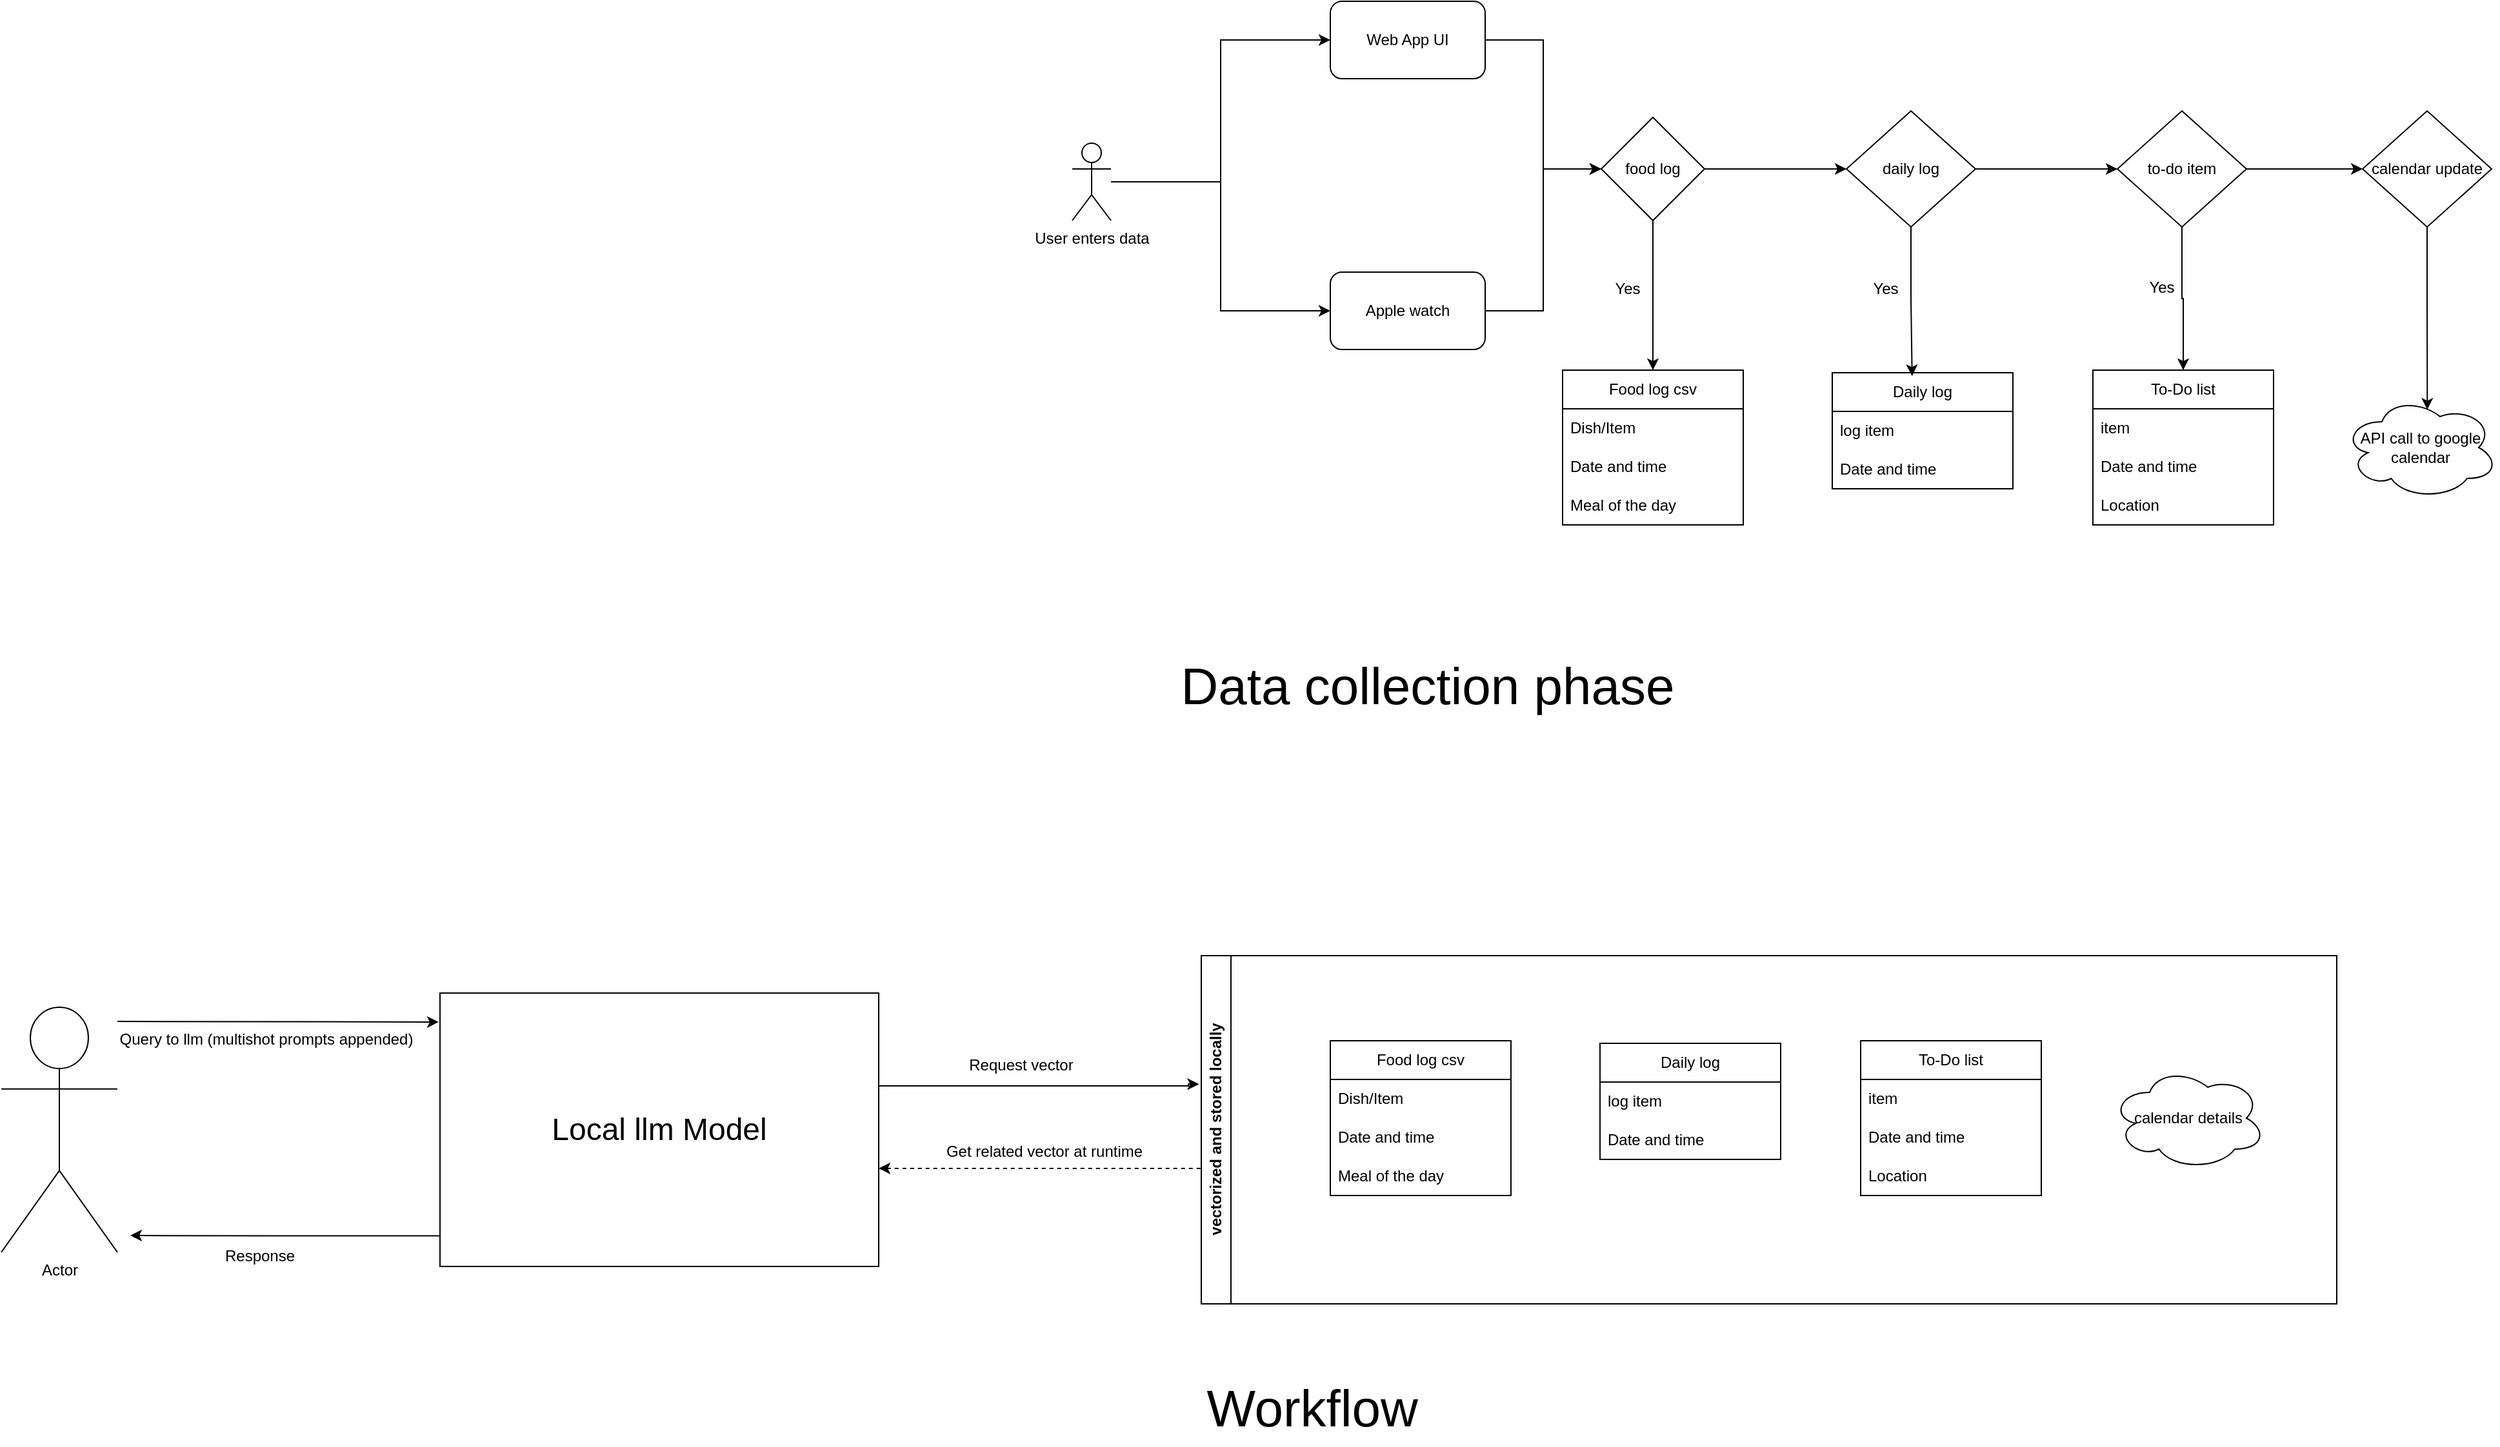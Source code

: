<mxfile version="24.7.7">
  <diagram id="R2lEEEUBdFMjLlhIrx00" name="Page-1">
    <mxGraphModel dx="1393" dy="344" grid="1" gridSize="10" guides="1" tooltips="1" connect="1" arrows="1" fold="1" page="1" pageScale="1" pageWidth="850" pageHeight="1100" math="0" shadow="0" extFonts="Permanent Marker^https://fonts.googleapis.com/css?family=Permanent+Marker">
      <root>
        <mxCell id="0" />
        <mxCell id="1" parent="0" />
        <mxCell id="le42ke26sphdWWmwivsr-32" style="edgeStyle=orthogonalEdgeStyle;rounded=0;orthogonalLoop=1;jettySize=auto;html=1;entryX=0;entryY=0.5;entryDx=0;entryDy=0;" edge="1" parent="1" source="le42ke26sphdWWmwivsr-1" target="le42ke26sphdWWmwivsr-31">
          <mxGeometry relative="1" as="geometry" />
        </mxCell>
        <mxCell id="le42ke26sphdWWmwivsr-1" value="Web App UI" style="rounded=1;whiteSpace=wrap;html=1;" vertex="1" parent="1">
          <mxGeometry x="460" y="210" width="120" height="60" as="geometry" />
        </mxCell>
        <mxCell id="le42ke26sphdWWmwivsr-33" style="edgeStyle=orthogonalEdgeStyle;rounded=0;orthogonalLoop=1;jettySize=auto;html=1;entryX=0;entryY=0.5;entryDx=0;entryDy=0;" edge="1" parent="1" source="le42ke26sphdWWmwivsr-2" target="le42ke26sphdWWmwivsr-31">
          <mxGeometry relative="1" as="geometry" />
        </mxCell>
        <mxCell id="le42ke26sphdWWmwivsr-2" value="Apple watch" style="rounded=1;whiteSpace=wrap;html=1;" vertex="1" parent="1">
          <mxGeometry x="460" y="420" width="120" height="60" as="geometry" />
        </mxCell>
        <mxCell id="le42ke26sphdWWmwivsr-6" style="edgeStyle=orthogonalEdgeStyle;rounded=0;orthogonalLoop=1;jettySize=auto;html=1;entryX=0;entryY=0.5;entryDx=0;entryDy=0;" edge="1" parent="1" source="le42ke26sphdWWmwivsr-3" target="le42ke26sphdWWmwivsr-1">
          <mxGeometry relative="1" as="geometry" />
        </mxCell>
        <mxCell id="le42ke26sphdWWmwivsr-7" style="edgeStyle=orthogonalEdgeStyle;rounded=0;orthogonalLoop=1;jettySize=auto;html=1;entryX=0;entryY=0.5;entryDx=0;entryDy=0;" edge="1" parent="1" source="le42ke26sphdWWmwivsr-3" target="le42ke26sphdWWmwivsr-2">
          <mxGeometry relative="1" as="geometry" />
        </mxCell>
        <mxCell id="le42ke26sphdWWmwivsr-3" value="User enters data" style="shape=umlActor;verticalLabelPosition=bottom;verticalAlign=top;html=1;outlineConnect=0;" vertex="1" parent="1">
          <mxGeometry x="260" y="320" width="30" height="60" as="geometry" />
        </mxCell>
        <mxCell id="le42ke26sphdWWmwivsr-18" value="Food log csv" style="swimlane;fontStyle=0;childLayout=stackLayout;horizontal=1;startSize=30;horizontalStack=0;resizeParent=1;resizeParentMax=0;resizeLast=0;collapsible=1;marginBottom=0;whiteSpace=wrap;html=1;" vertex="1" parent="1">
          <mxGeometry x="640" y="496" width="140" height="120" as="geometry" />
        </mxCell>
        <mxCell id="le42ke26sphdWWmwivsr-19" value="Dish/Item" style="text;strokeColor=none;fillColor=none;align=left;verticalAlign=middle;spacingLeft=4;spacingRight=4;overflow=hidden;points=[[0,0.5],[1,0.5]];portConstraint=eastwest;rotatable=0;whiteSpace=wrap;html=1;" vertex="1" parent="le42ke26sphdWWmwivsr-18">
          <mxGeometry y="30" width="140" height="30" as="geometry" />
        </mxCell>
        <mxCell id="le42ke26sphdWWmwivsr-20" value="Date and time" style="text;strokeColor=none;fillColor=none;align=left;verticalAlign=middle;spacingLeft=4;spacingRight=4;overflow=hidden;points=[[0,0.5],[1,0.5]];portConstraint=eastwest;rotatable=0;whiteSpace=wrap;html=1;" vertex="1" parent="le42ke26sphdWWmwivsr-18">
          <mxGeometry y="60" width="140" height="30" as="geometry" />
        </mxCell>
        <mxCell id="le42ke26sphdWWmwivsr-21" value="Meal of the day" style="text;strokeColor=none;fillColor=none;align=left;verticalAlign=middle;spacingLeft=4;spacingRight=4;overflow=hidden;points=[[0,0.5],[1,0.5]];portConstraint=eastwest;rotatable=0;whiteSpace=wrap;html=1;" vertex="1" parent="le42ke26sphdWWmwivsr-18">
          <mxGeometry y="90" width="140" height="30" as="geometry" />
        </mxCell>
        <mxCell id="le42ke26sphdWWmwivsr-22" value="Daily log" style="swimlane;fontStyle=0;childLayout=stackLayout;horizontal=1;startSize=30;horizontalStack=0;resizeParent=1;resizeParentMax=0;resizeLast=0;collapsible=1;marginBottom=0;whiteSpace=wrap;html=1;" vertex="1" parent="1">
          <mxGeometry x="849" y="498" width="140" height="90" as="geometry" />
        </mxCell>
        <mxCell id="le42ke26sphdWWmwivsr-23" value="log item" style="text;strokeColor=none;fillColor=none;align=left;verticalAlign=middle;spacingLeft=4;spacingRight=4;overflow=hidden;points=[[0,0.5],[1,0.5]];portConstraint=eastwest;rotatable=0;whiteSpace=wrap;html=1;" vertex="1" parent="le42ke26sphdWWmwivsr-22">
          <mxGeometry y="30" width="140" height="30" as="geometry" />
        </mxCell>
        <mxCell id="le42ke26sphdWWmwivsr-24" value="Date and time" style="text;strokeColor=none;fillColor=none;align=left;verticalAlign=middle;spacingLeft=4;spacingRight=4;overflow=hidden;points=[[0,0.5],[1,0.5]];portConstraint=eastwest;rotatable=0;whiteSpace=wrap;html=1;" vertex="1" parent="le42ke26sphdWWmwivsr-22">
          <mxGeometry y="60" width="140" height="30" as="geometry" />
        </mxCell>
        <mxCell id="le42ke26sphdWWmwivsr-26" value="To-Do list" style="swimlane;fontStyle=0;childLayout=stackLayout;horizontal=1;startSize=30;horizontalStack=0;resizeParent=1;resizeParentMax=0;resizeLast=0;collapsible=1;marginBottom=0;whiteSpace=wrap;html=1;" vertex="1" parent="1">
          <mxGeometry x="1051" y="496" width="140" height="120" as="geometry" />
        </mxCell>
        <mxCell id="le42ke26sphdWWmwivsr-27" value="item" style="text;strokeColor=none;fillColor=none;align=left;verticalAlign=middle;spacingLeft=4;spacingRight=4;overflow=hidden;points=[[0,0.5],[1,0.5]];portConstraint=eastwest;rotatable=0;whiteSpace=wrap;html=1;" vertex="1" parent="le42ke26sphdWWmwivsr-26">
          <mxGeometry y="30" width="140" height="30" as="geometry" />
        </mxCell>
        <mxCell id="le42ke26sphdWWmwivsr-28" value="Date and time" style="text;strokeColor=none;fillColor=none;align=left;verticalAlign=middle;spacingLeft=4;spacingRight=4;overflow=hidden;points=[[0,0.5],[1,0.5]];portConstraint=eastwest;rotatable=0;whiteSpace=wrap;html=1;" vertex="1" parent="le42ke26sphdWWmwivsr-26">
          <mxGeometry y="60" width="140" height="30" as="geometry" />
        </mxCell>
        <mxCell id="le42ke26sphdWWmwivsr-29" value="Location" style="text;strokeColor=none;fillColor=none;align=left;verticalAlign=middle;spacingLeft=4;spacingRight=4;overflow=hidden;points=[[0,0.5],[1,0.5]];portConstraint=eastwest;rotatable=0;whiteSpace=wrap;html=1;" vertex="1" parent="le42ke26sphdWWmwivsr-26">
          <mxGeometry y="90" width="140" height="30" as="geometry" />
        </mxCell>
        <mxCell id="le42ke26sphdWWmwivsr-30" value="&lt;font style=&quot;font-size: 40px;&quot;&gt;Data collection phase&lt;/font&gt;" style="text;html=1;align=center;verticalAlign=middle;resizable=0;points=[];autosize=1;strokeColor=none;fillColor=none;" vertex="1" parent="1">
          <mxGeometry x="330" y="710" width="410" height="60" as="geometry" />
        </mxCell>
        <mxCell id="le42ke26sphdWWmwivsr-36" style="edgeStyle=orthogonalEdgeStyle;rounded=0;orthogonalLoop=1;jettySize=auto;html=1;exitX=1;exitY=0.5;exitDx=0;exitDy=0;entryX=0;entryY=0.5;entryDx=0;entryDy=0;" edge="1" parent="1" source="le42ke26sphdWWmwivsr-31" target="le42ke26sphdWWmwivsr-38">
          <mxGeometry relative="1" as="geometry">
            <mxPoint x="820" y="440" as="targetPoint" />
            <Array as="points">
              <mxPoint x="860" y="340" />
            </Array>
          </mxGeometry>
        </mxCell>
        <mxCell id="le42ke26sphdWWmwivsr-31" value="food log" style="rhombus;whiteSpace=wrap;html=1;" vertex="1" parent="1">
          <mxGeometry x="670" y="300" width="80" height="80" as="geometry" />
        </mxCell>
        <mxCell id="le42ke26sphdWWmwivsr-34" style="edgeStyle=orthogonalEdgeStyle;rounded=0;orthogonalLoop=1;jettySize=auto;html=1;entryX=0.5;entryY=0;entryDx=0;entryDy=0;" edge="1" parent="1" source="le42ke26sphdWWmwivsr-31" target="le42ke26sphdWWmwivsr-18">
          <mxGeometry relative="1" as="geometry" />
        </mxCell>
        <mxCell id="le42ke26sphdWWmwivsr-35" value="Yes" style="text;html=1;align=center;verticalAlign=middle;resizable=0;points=[];autosize=1;strokeColor=none;fillColor=none;" vertex="1" parent="1">
          <mxGeometry x="670" y="418" width="40" height="30" as="geometry" />
        </mxCell>
        <mxCell id="le42ke26sphdWWmwivsr-39" style="edgeStyle=orthogonalEdgeStyle;rounded=0;orthogonalLoop=1;jettySize=auto;html=1;entryX=0.442;entryY=0.029;entryDx=0;entryDy=0;entryPerimeter=0;" edge="1" parent="1" source="le42ke26sphdWWmwivsr-38" target="le42ke26sphdWWmwivsr-22">
          <mxGeometry relative="1" as="geometry" />
        </mxCell>
        <mxCell id="le42ke26sphdWWmwivsr-44" style="edgeStyle=orthogonalEdgeStyle;rounded=0;orthogonalLoop=1;jettySize=auto;html=1;entryX=0;entryY=0.5;entryDx=0;entryDy=0;" edge="1" parent="1" source="le42ke26sphdWWmwivsr-38" target="le42ke26sphdWWmwivsr-43">
          <mxGeometry relative="1" as="geometry" />
        </mxCell>
        <mxCell id="le42ke26sphdWWmwivsr-38" value="daily log" style="rhombus;whiteSpace=wrap;html=1;" vertex="1" parent="1">
          <mxGeometry x="860" y="295" width="100" height="90" as="geometry" />
        </mxCell>
        <mxCell id="le42ke26sphdWWmwivsr-40" value="Yes" style="text;html=1;align=center;verticalAlign=middle;resizable=0;points=[];autosize=1;strokeColor=none;fillColor=none;" vertex="1" parent="1">
          <mxGeometry x="870" y="418" width="40" height="30" as="geometry" />
        </mxCell>
        <mxCell id="le42ke26sphdWWmwivsr-45" style="edgeStyle=orthogonalEdgeStyle;rounded=0;orthogonalLoop=1;jettySize=auto;html=1;entryX=0.5;entryY=0;entryDx=0;entryDy=0;" edge="1" parent="1" source="le42ke26sphdWWmwivsr-43" target="le42ke26sphdWWmwivsr-26">
          <mxGeometry relative="1" as="geometry" />
        </mxCell>
        <mxCell id="le42ke26sphdWWmwivsr-49" style="edgeStyle=orthogonalEdgeStyle;rounded=0;orthogonalLoop=1;jettySize=auto;html=1;entryX=0;entryY=0.5;entryDx=0;entryDy=0;" edge="1" parent="1" source="le42ke26sphdWWmwivsr-43" target="le42ke26sphdWWmwivsr-48">
          <mxGeometry relative="1" as="geometry" />
        </mxCell>
        <mxCell id="le42ke26sphdWWmwivsr-43" value="to-do item" style="rhombus;whiteSpace=wrap;html=1;" vertex="1" parent="1">
          <mxGeometry x="1070" y="295" width="100" height="90" as="geometry" />
        </mxCell>
        <mxCell id="le42ke26sphdWWmwivsr-47" value="Yes" style="text;html=1;align=center;verticalAlign=middle;resizable=0;points=[];autosize=1;strokeColor=none;fillColor=none;" vertex="1" parent="1">
          <mxGeometry x="1084" y="417" width="40" height="30" as="geometry" />
        </mxCell>
        <mxCell id="le42ke26sphdWWmwivsr-48" value="calendar update" style="rhombus;whiteSpace=wrap;html=1;" vertex="1" parent="1">
          <mxGeometry x="1260" y="295" width="100" height="90" as="geometry" />
        </mxCell>
        <mxCell id="le42ke26sphdWWmwivsr-50" value="API call to google calendar" style="ellipse;shape=cloud;whiteSpace=wrap;html=1;" vertex="1" parent="1">
          <mxGeometry x="1245" y="516" width="120" height="80" as="geometry" />
        </mxCell>
        <mxCell id="le42ke26sphdWWmwivsr-51" style="edgeStyle=orthogonalEdgeStyle;rounded=0;orthogonalLoop=1;jettySize=auto;html=1;exitX=0.5;exitY=1;exitDx=0;exitDy=0;entryX=0.543;entryY=0.133;entryDx=0;entryDy=0;entryPerimeter=0;" edge="1" parent="1" source="le42ke26sphdWWmwivsr-48" target="le42ke26sphdWWmwivsr-50">
          <mxGeometry relative="1" as="geometry">
            <mxPoint x="1310.053" y="384.953" as="sourcePoint" />
            <mxPoint x="1325" y="532" as="targetPoint" />
          </mxGeometry>
        </mxCell>
        <mxCell id="le42ke26sphdWWmwivsr-52" value="Food log csv" style="swimlane;fontStyle=0;childLayout=stackLayout;horizontal=1;startSize=30;horizontalStack=0;resizeParent=1;resizeParentMax=0;resizeLast=0;collapsible=1;marginBottom=0;whiteSpace=wrap;html=1;" vertex="1" parent="1">
          <mxGeometry x="460" y="1016" width="140" height="120" as="geometry" />
        </mxCell>
        <mxCell id="le42ke26sphdWWmwivsr-53" value="Dish/Item" style="text;strokeColor=none;fillColor=none;align=left;verticalAlign=middle;spacingLeft=4;spacingRight=4;overflow=hidden;points=[[0,0.5],[1,0.5]];portConstraint=eastwest;rotatable=0;whiteSpace=wrap;html=1;" vertex="1" parent="le42ke26sphdWWmwivsr-52">
          <mxGeometry y="30" width="140" height="30" as="geometry" />
        </mxCell>
        <mxCell id="le42ke26sphdWWmwivsr-54" value="Date and time" style="text;strokeColor=none;fillColor=none;align=left;verticalAlign=middle;spacingLeft=4;spacingRight=4;overflow=hidden;points=[[0,0.5],[1,0.5]];portConstraint=eastwest;rotatable=0;whiteSpace=wrap;html=1;" vertex="1" parent="le42ke26sphdWWmwivsr-52">
          <mxGeometry y="60" width="140" height="30" as="geometry" />
        </mxCell>
        <mxCell id="le42ke26sphdWWmwivsr-55" value="Meal of the day" style="text;strokeColor=none;fillColor=none;align=left;verticalAlign=middle;spacingLeft=4;spacingRight=4;overflow=hidden;points=[[0,0.5],[1,0.5]];portConstraint=eastwest;rotatable=0;whiteSpace=wrap;html=1;" vertex="1" parent="le42ke26sphdWWmwivsr-52">
          <mxGeometry y="90" width="140" height="30" as="geometry" />
        </mxCell>
        <mxCell id="le42ke26sphdWWmwivsr-56" value="Daily log" style="swimlane;fontStyle=0;childLayout=stackLayout;horizontal=1;startSize=30;horizontalStack=0;resizeParent=1;resizeParentMax=0;resizeLast=0;collapsible=1;marginBottom=0;whiteSpace=wrap;html=1;" vertex="1" parent="1">
          <mxGeometry x="669" y="1018" width="140" height="90" as="geometry" />
        </mxCell>
        <mxCell id="le42ke26sphdWWmwivsr-57" value="log item" style="text;strokeColor=none;fillColor=none;align=left;verticalAlign=middle;spacingLeft=4;spacingRight=4;overflow=hidden;points=[[0,0.5],[1,0.5]];portConstraint=eastwest;rotatable=0;whiteSpace=wrap;html=1;" vertex="1" parent="le42ke26sphdWWmwivsr-56">
          <mxGeometry y="30" width="140" height="30" as="geometry" />
        </mxCell>
        <mxCell id="le42ke26sphdWWmwivsr-58" value="Date and time" style="text;strokeColor=none;fillColor=none;align=left;verticalAlign=middle;spacingLeft=4;spacingRight=4;overflow=hidden;points=[[0,0.5],[1,0.5]];portConstraint=eastwest;rotatable=0;whiteSpace=wrap;html=1;" vertex="1" parent="le42ke26sphdWWmwivsr-56">
          <mxGeometry y="60" width="140" height="30" as="geometry" />
        </mxCell>
        <mxCell id="le42ke26sphdWWmwivsr-59" value="To-Do list" style="swimlane;fontStyle=0;childLayout=stackLayout;horizontal=1;startSize=30;horizontalStack=0;resizeParent=1;resizeParentMax=0;resizeLast=0;collapsible=1;marginBottom=0;whiteSpace=wrap;html=1;" vertex="1" parent="1">
          <mxGeometry x="871" y="1016" width="140" height="120" as="geometry" />
        </mxCell>
        <mxCell id="le42ke26sphdWWmwivsr-60" value="item" style="text;strokeColor=none;fillColor=none;align=left;verticalAlign=middle;spacingLeft=4;spacingRight=4;overflow=hidden;points=[[0,0.5],[1,0.5]];portConstraint=eastwest;rotatable=0;whiteSpace=wrap;html=1;" vertex="1" parent="le42ke26sphdWWmwivsr-59">
          <mxGeometry y="30" width="140" height="30" as="geometry" />
        </mxCell>
        <mxCell id="le42ke26sphdWWmwivsr-61" value="Date and time" style="text;strokeColor=none;fillColor=none;align=left;verticalAlign=middle;spacingLeft=4;spacingRight=4;overflow=hidden;points=[[0,0.5],[1,0.5]];portConstraint=eastwest;rotatable=0;whiteSpace=wrap;html=1;" vertex="1" parent="le42ke26sphdWWmwivsr-59">
          <mxGeometry y="60" width="140" height="30" as="geometry" />
        </mxCell>
        <mxCell id="le42ke26sphdWWmwivsr-62" value="Location" style="text;strokeColor=none;fillColor=none;align=left;verticalAlign=middle;spacingLeft=4;spacingRight=4;overflow=hidden;points=[[0,0.5],[1,0.5]];portConstraint=eastwest;rotatable=0;whiteSpace=wrap;html=1;" vertex="1" parent="le42ke26sphdWWmwivsr-59">
          <mxGeometry y="90" width="140" height="30" as="geometry" />
        </mxCell>
        <mxCell id="le42ke26sphdWWmwivsr-63" value="calendar details" style="ellipse;shape=cloud;whiteSpace=wrap;html=1;" vertex="1" parent="1">
          <mxGeometry x="1065" y="1036" width="120" height="80" as="geometry" />
        </mxCell>
        <mxCell id="le42ke26sphdWWmwivsr-64" value="vectorized and stored locally" style="swimlane;horizontal=0;whiteSpace=wrap;html=1;" vertex="1" parent="1">
          <mxGeometry x="360" y="950" width="880" height="270" as="geometry" />
        </mxCell>
        <mxCell id="le42ke26sphdWWmwivsr-66" style="edgeStyle=orthogonalEdgeStyle;rounded=0;orthogonalLoop=1;jettySize=auto;html=1;entryX=0;entryY=0.5;entryDx=0;entryDy=0;verticalAlign=middle;startArrow=classic;startFill=1;endArrow=none;endFill=0;dashed=1;" edge="1" parent="1">
          <mxGeometry relative="1" as="geometry">
            <mxPoint x="110" y="1115" as="sourcePoint" />
            <mxPoint x="360" y="1115" as="targetPoint" />
          </mxGeometry>
        </mxCell>
        <mxCell id="le42ke26sphdWWmwivsr-73" style="edgeStyle=orthogonalEdgeStyle;rounded=0;orthogonalLoop=1;jettySize=auto;html=1;exitX=0.994;exitY=0.198;exitDx=0;exitDy=0;exitPerimeter=0;entryX=-0.002;entryY=0.369;entryDx=0;entryDy=0;entryPerimeter=0;" edge="1" parent="1" target="le42ke26sphdWWmwivsr-64">
          <mxGeometry relative="1" as="geometry">
            <mxPoint x="350" y="1050" as="targetPoint" />
            <mxPoint x="107.96" y="1050.976" as="sourcePoint" />
            <Array as="points">
              <mxPoint x="350" y="1051" />
              <mxPoint x="350" y="1050" />
            </Array>
          </mxGeometry>
        </mxCell>
        <mxCell id="le42ke26sphdWWmwivsr-76" style="edgeStyle=orthogonalEdgeStyle;rounded=0;orthogonalLoop=1;jettySize=auto;html=1;exitX=0.001;exitY=0.888;exitDx=0;exitDy=0;exitPerimeter=0;" edge="1" parent="1" source="le42ke26sphdWWmwivsr-65">
          <mxGeometry relative="1" as="geometry">
            <mxPoint x="-470" y="1167" as="targetPoint" />
          </mxGeometry>
        </mxCell>
        <mxCell id="le42ke26sphdWWmwivsr-65" value="&lt;font style=&quot;font-size: 24px;&quot;&gt;Local llm Model&lt;/font&gt;" style="rounded=0;whiteSpace=wrap;html=1;" vertex="1" parent="1">
          <mxGeometry x="-230" y="979" width="340" height="212" as="geometry" />
        </mxCell>
        <mxCell id="le42ke26sphdWWmwivsr-69" style="edgeStyle=orthogonalEdgeStyle;rounded=0;orthogonalLoop=1;jettySize=auto;html=1;entryX=-0.003;entryY=0.106;entryDx=0;entryDy=0;entryPerimeter=0;" edge="1" parent="1" target="le42ke26sphdWWmwivsr-65">
          <mxGeometry relative="1" as="geometry">
            <mxPoint x="-480" y="1001" as="sourcePoint" />
          </mxGeometry>
        </mxCell>
        <mxCell id="le42ke26sphdWWmwivsr-67" value="Actor" style="shape=umlActor;verticalLabelPosition=bottom;verticalAlign=top;html=1;outlineConnect=0;" vertex="1" parent="1">
          <mxGeometry x="-570" y="990" width="90" height="190" as="geometry" />
        </mxCell>
        <mxCell id="le42ke26sphdWWmwivsr-70" value="Query to llm (multishot prompts appended)" style="text;html=1;align=center;verticalAlign=middle;resizable=0;points=[];autosize=1;strokeColor=none;fillColor=none;" vertex="1" parent="1">
          <mxGeometry x="-490" y="1000" width="250" height="30" as="geometry" />
        </mxCell>
        <mxCell id="le42ke26sphdWWmwivsr-71" value="Get related vector at runtime" style="text;html=1;align=center;verticalAlign=middle;resizable=0;points=[];autosize=1;strokeColor=none;fillColor=none;" vertex="1" parent="1">
          <mxGeometry x="148" y="1087" width="180" height="30" as="geometry" />
        </mxCell>
        <mxCell id="le42ke26sphdWWmwivsr-72" value="&lt;font style=&quot;font-size: 40px;&quot;&gt;&amp;nbsp;Workflow&lt;/font&gt;" style="text;html=1;align=center;verticalAlign=middle;resizable=0;points=[];autosize=1;strokeColor=none;fillColor=none;" vertex="1" parent="1">
          <mxGeometry x="340" y="1270" width="200" height="60" as="geometry" />
        </mxCell>
        <mxCell id="le42ke26sphdWWmwivsr-74" value="Request vector" style="text;html=1;align=center;verticalAlign=middle;resizable=0;points=[];autosize=1;strokeColor=none;fillColor=none;" vertex="1" parent="1">
          <mxGeometry x="170" y="1020" width="100" height="30" as="geometry" />
        </mxCell>
        <mxCell id="le42ke26sphdWWmwivsr-78" value="Response" style="text;html=1;align=center;verticalAlign=middle;resizable=0;points=[];autosize=1;strokeColor=none;fillColor=none;" vertex="1" parent="1">
          <mxGeometry x="-410" y="1168" width="80" height="30" as="geometry" />
        </mxCell>
      </root>
    </mxGraphModel>
  </diagram>
</mxfile>
